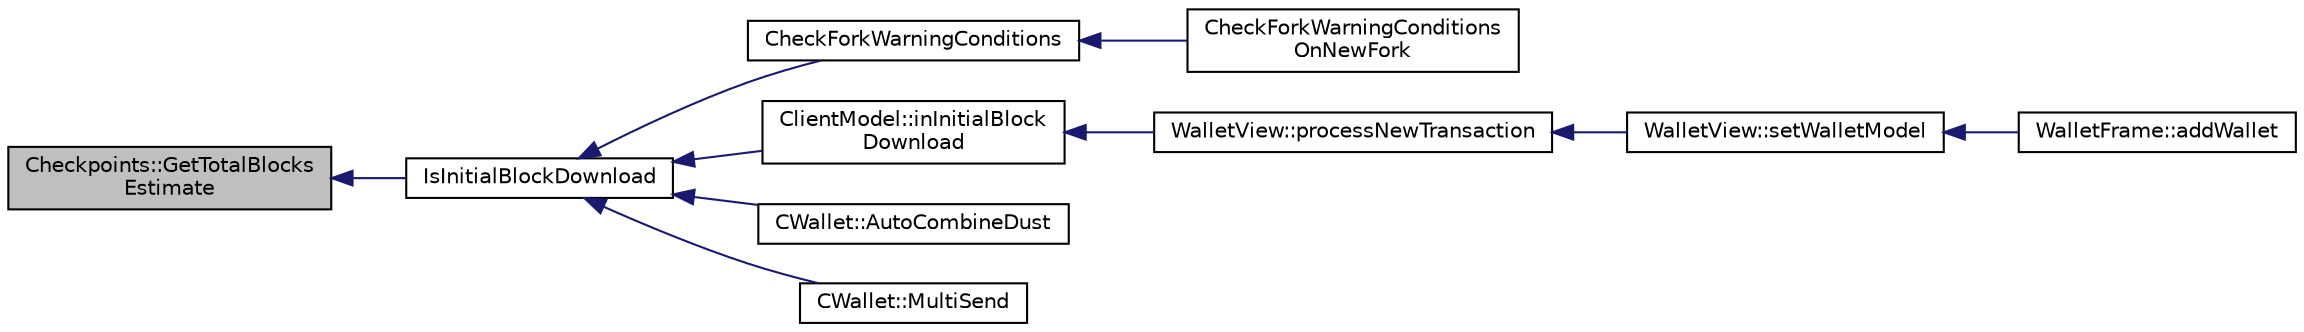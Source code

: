 digraph "Checkpoints::GetTotalBlocksEstimate"
{
  edge [fontname="Helvetica",fontsize="10",labelfontname="Helvetica",labelfontsize="10"];
  node [fontname="Helvetica",fontsize="10",shape=record];
  rankdir="LR";
  Node11 [label="Checkpoints::GetTotalBlocks\lEstimate",height=0.2,width=0.4,color="black", fillcolor="grey75", style="filled", fontcolor="black"];
  Node11 -> Node12 [dir="back",color="midnightblue",fontsize="10",style="solid",fontname="Helvetica"];
  Node12 [label="IsInitialBlockDownload",height=0.2,width=0.4,color="black", fillcolor="white", style="filled",URL="$main_8h.html#a5edcd96316574fd4a7f3ae0922a5cfd6",tooltip="Check whether we are doing an initial block download (synchronizing from disk or network) ..."];
  Node12 -> Node13 [dir="back",color="midnightblue",fontsize="10",style="solid",fontname="Helvetica"];
  Node13 [label="CheckForkWarningConditions",height=0.2,width=0.4,color="black", fillcolor="white", style="filled",URL="$main_8cpp.html#a730d390bfb0df0e54a5c2ddb901e748a"];
  Node13 -> Node14 [dir="back",color="midnightblue",fontsize="10",style="solid",fontname="Helvetica"];
  Node14 [label="CheckForkWarningConditions\lOnNewFork",height=0.2,width=0.4,color="black", fillcolor="white", style="filled",URL="$main_8cpp.html#a0577f78a333e075d3bbb64c0741b5080"];
  Node12 -> Node15 [dir="back",color="midnightblue",fontsize="10",style="solid",fontname="Helvetica"];
  Node15 [label="ClientModel::inInitialBlock\lDownload",height=0.2,width=0.4,color="black", fillcolor="white", style="filled",URL="$class_client_model.html#af9798c364463ada09be477b15daf0fbe",tooltip="Return true if core is doing initial block download. "];
  Node15 -> Node16 [dir="back",color="midnightblue",fontsize="10",style="solid",fontname="Helvetica"];
  Node16 [label="WalletView::processNewTransaction",height=0.2,width=0.4,color="black", fillcolor="white", style="filled",URL="$class_wallet_view.html#addde7d2260658ee06f47f9c095a8cb2a",tooltip="Show incoming transaction notification for new transactions. "];
  Node16 -> Node17 [dir="back",color="midnightblue",fontsize="10",style="solid",fontname="Helvetica"];
  Node17 [label="WalletView::setWalletModel",height=0.2,width=0.4,color="black", fillcolor="white", style="filled",URL="$class_wallet_view.html#a0a37ff693a4f9c1e5ddc23f9cd3913be",tooltip="Set the wallet model. "];
  Node17 -> Node18 [dir="back",color="midnightblue",fontsize="10",style="solid",fontname="Helvetica"];
  Node18 [label="WalletFrame::addWallet",height=0.2,width=0.4,color="black", fillcolor="white", style="filled",URL="$class_wallet_frame.html#aa199c3f27654199d84c365cf86167d86"];
  Node12 -> Node19 [dir="back",color="midnightblue",fontsize="10",style="solid",fontname="Helvetica"];
  Node19 [label="CWallet::AutoCombineDust",height=0.2,width=0.4,color="black", fillcolor="white", style="filled",URL="$class_c_wallet.html#a48b1e3fba569989535063b9b5308aa9e"];
  Node12 -> Node20 [dir="back",color="midnightblue",fontsize="10",style="solid",fontname="Helvetica"];
  Node20 [label="CWallet::MultiSend",height=0.2,width=0.4,color="black", fillcolor="white", style="filled",URL="$class_c_wallet.html#ace77e9b4ffcfdbc61a327d02168620a2"];
}
